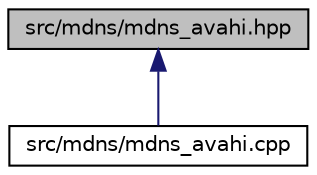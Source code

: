 digraph "src/mdns/mdns_avahi.hpp"
{
  edge [fontname="Helvetica",fontsize="10",labelfontname="Helvetica",labelfontsize="10"];
  node [fontname="Helvetica",fontsize="10",shape=record];
  Node9 [label="src/mdns/mdns_avahi.hpp",height=0.2,width=0.4,color="black", fillcolor="grey75", style="filled", fontcolor="black"];
  Node9 -> Node10 [dir="back",color="midnightblue",fontsize="10",style="solid",fontname="Helvetica"];
  Node10 [label="src/mdns/mdns_avahi.cpp",height=0.2,width=0.4,color="black", fillcolor="white", style="filled",URL="$d6/daf/mdns__avahi_8cpp.html",tooltip="This file implements MDNS service based on avahi. "];
}
